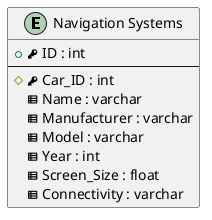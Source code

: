 @startuml
entity "Navigation Systems" as navigationSystems
{
  +<&key> ID : int
  --
  #<&key> Car_ID : int
  <&spreadsheet> Name : varchar
  <&spreadsheet> Manufacturer : varchar
  <&spreadsheet> Model : varchar
  <&spreadsheet> Year : int
  <&spreadsheet> Screen_Size : float
  <&spreadsheet> Connectivity : varchar
}
@enduml
